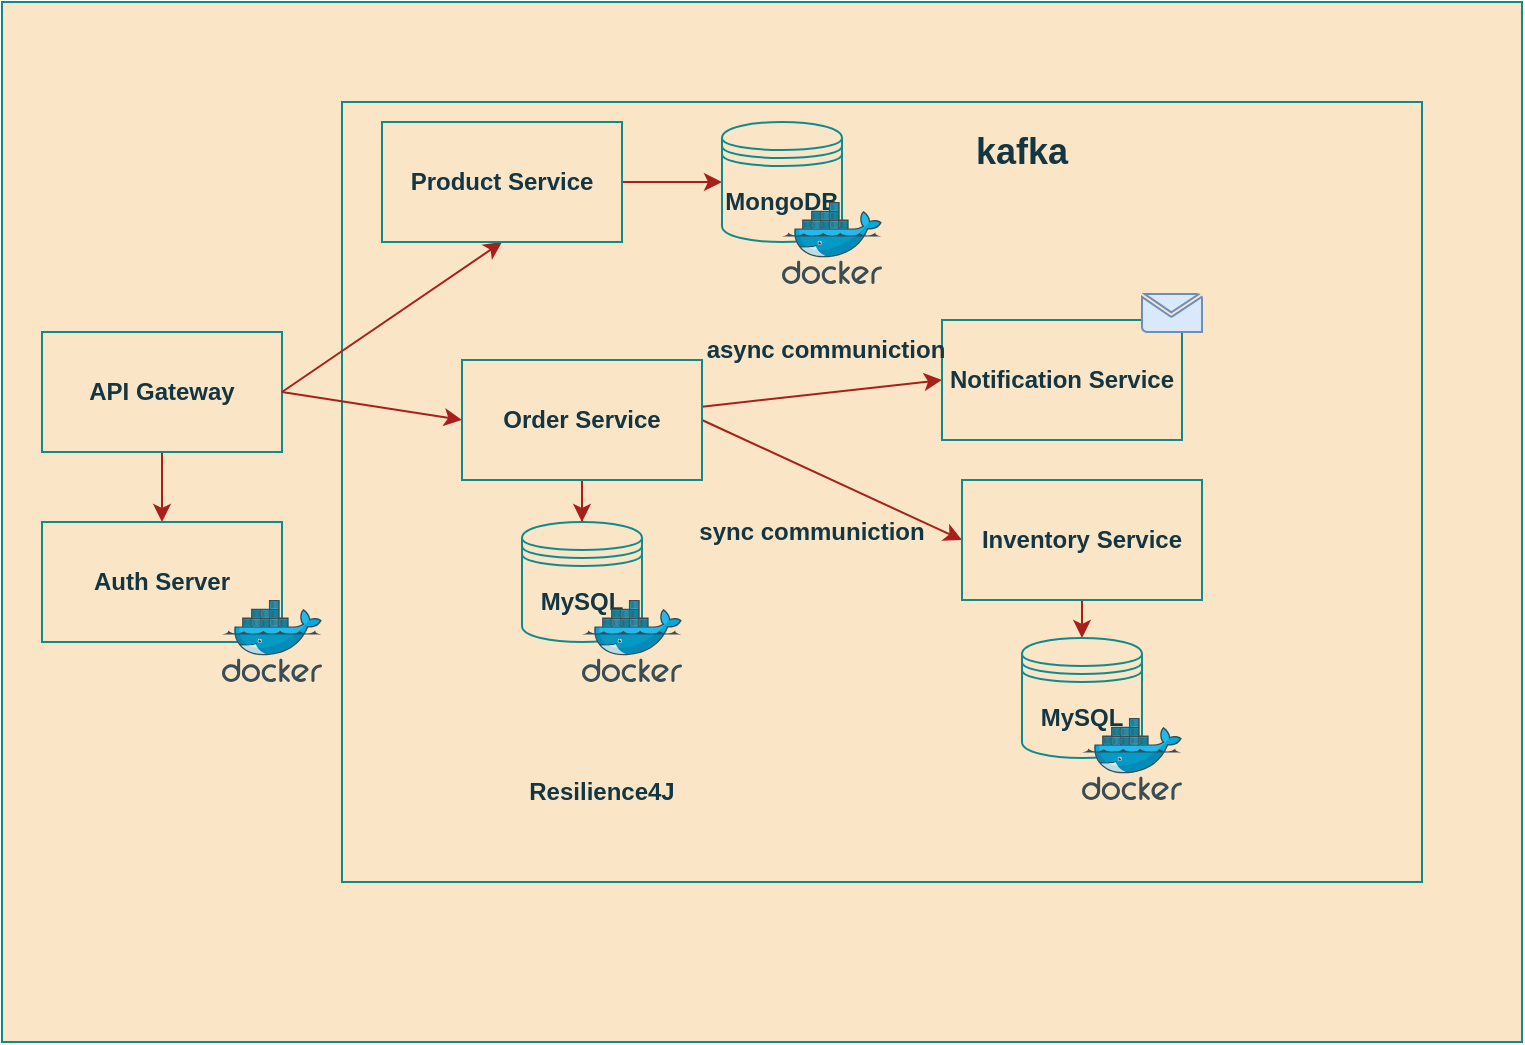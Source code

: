 <mxfile version="24.7.17">
  <diagram name="Page-1" id="Y1iWMV8WZuOJa0O4Jppz">
    <mxGraphModel dx="1326" dy="784" grid="1" gridSize="10" guides="1" tooltips="1" connect="1" arrows="1" fold="1" page="1" pageScale="1" pageWidth="850" pageHeight="1100" math="0" shadow="0">
      <root>
        <mxCell id="0" />
        <mxCell id="1" parent="0" />
        <mxCell id="PVFEniCqXc0Eb_ZrgXYD-1" value="" style="rounded=0;whiteSpace=wrap;html=1;labelBackgroundColor=none;fillColor=#FAE5C7;strokeColor=#0F8B8D;fontColor=#143642;" vertex="1" parent="1">
          <mxGeometry x="20" y="210" width="760" height="520" as="geometry" />
        </mxCell>
        <mxCell id="PVFEniCqXc0Eb_ZrgXYD-5" value="" style="edgeStyle=orthogonalEdgeStyle;rounded=0;orthogonalLoop=1;jettySize=auto;html=1;labelBackgroundColor=none;strokeColor=#A8201A;fontColor=default;" edge="1" parent="1" source="PVFEniCqXc0Eb_ZrgXYD-3" target="PVFEniCqXc0Eb_ZrgXYD-4">
          <mxGeometry relative="1" as="geometry" />
        </mxCell>
        <mxCell id="PVFEniCqXc0Eb_ZrgXYD-3" value="&lt;b&gt;API Gateway&lt;/b&gt;" style="rounded=0;whiteSpace=wrap;html=1;labelBackgroundColor=none;fillColor=#FAE5C7;strokeColor=#0F8B8D;fontColor=#143642;" vertex="1" parent="1">
          <mxGeometry x="40" y="375" width="120" height="60" as="geometry" />
        </mxCell>
        <mxCell id="PVFEniCqXc0Eb_ZrgXYD-4" value="&lt;b&gt;Auth Server&lt;/b&gt;" style="whiteSpace=wrap;html=1;rounded=0;labelBackgroundColor=none;fillColor=#FAE5C7;strokeColor=#0F8B8D;fontColor=#143642;" vertex="1" parent="1">
          <mxGeometry x="40" y="470" width="120" height="60" as="geometry" />
        </mxCell>
        <mxCell id="PVFEniCqXc0Eb_ZrgXYD-6" value="" style="image;sketch=0;aspect=fixed;html=1;points=[];align=center;fontSize=12;image=img/lib/mscae/Docker.svg;labelBackgroundColor=none;fillColor=#FAE5C7;strokeColor=#0F8B8D;fontColor=#143642;" vertex="1" parent="1">
          <mxGeometry x="130" y="509" width="50" height="41" as="geometry" />
        </mxCell>
        <mxCell id="PVFEniCqXc0Eb_ZrgXYD-7" value="" style="rounded=0;whiteSpace=wrap;html=1;labelBackgroundColor=none;fillColor=#FAE5C7;strokeColor=#0F8B8D;fontColor=#143642;" vertex="1" parent="1">
          <mxGeometry x="190" y="260" width="540" height="390" as="geometry" />
        </mxCell>
        <mxCell id="PVFEniCqXc0Eb_ZrgXYD-11" style="edgeStyle=orthogonalEdgeStyle;rounded=0;orthogonalLoop=1;jettySize=auto;html=1;entryX=0;entryY=0.5;entryDx=0;entryDy=0;labelBackgroundColor=none;strokeColor=#A8201A;fontColor=default;" edge="1" parent="1" source="PVFEniCqXc0Eb_ZrgXYD-8" target="PVFEniCqXc0Eb_ZrgXYD-9">
          <mxGeometry relative="1" as="geometry" />
        </mxCell>
        <mxCell id="PVFEniCqXc0Eb_ZrgXYD-21" style="rounded=0;orthogonalLoop=1;jettySize=auto;html=1;entryX=0.5;entryY=1;entryDx=0;entryDy=0;exitX=1;exitY=0.5;exitDx=0;exitDy=0;labelBackgroundColor=none;strokeColor=#A8201A;fontColor=default;" edge="1" parent="1" source="PVFEniCqXc0Eb_ZrgXYD-3" target="PVFEniCqXc0Eb_ZrgXYD-8">
          <mxGeometry relative="1" as="geometry">
            <mxPoint x="310" y="650" as="sourcePoint" />
          </mxGeometry>
        </mxCell>
        <mxCell id="PVFEniCqXc0Eb_ZrgXYD-8" value="&lt;b&gt;Product Service&lt;/b&gt;" style="rounded=0;whiteSpace=wrap;html=1;labelBackgroundColor=none;fillColor=#FAE5C7;strokeColor=#0F8B8D;fontColor=#143642;" vertex="1" parent="1">
          <mxGeometry x="210" y="270" width="120" height="60" as="geometry" />
        </mxCell>
        <mxCell id="PVFEniCqXc0Eb_ZrgXYD-9" value="&lt;b&gt;MongoDB&lt;/b&gt;" style="shape=datastore;whiteSpace=wrap;html=1;labelBackgroundColor=none;fillColor=#FAE5C7;strokeColor=#0F8B8D;fontColor=#143642;" vertex="1" parent="1">
          <mxGeometry x="380" y="270" width="60" height="60" as="geometry" />
        </mxCell>
        <mxCell id="PVFEniCqXc0Eb_ZrgXYD-10" value="" style="image;sketch=0;aspect=fixed;html=1;points=[];align=center;fontSize=12;image=img/lib/mscae/Docker.svg;labelBackgroundColor=none;fillColor=#FAE5C7;strokeColor=#0F8B8D;fontColor=#143642;" vertex="1" parent="1">
          <mxGeometry x="410" y="310" width="50" height="41" as="geometry" />
        </mxCell>
        <mxCell id="PVFEniCqXc0Eb_ZrgXYD-12" value="&lt;font style=&quot;font-size: 18px;&quot;&gt;&lt;b&gt;kafka&lt;/b&gt;&lt;/font&gt;" style="text;html=1;align=center;verticalAlign=middle;whiteSpace=wrap;rounded=0;labelBackgroundColor=none;fontColor=#143642;" vertex="1" parent="1">
          <mxGeometry x="500" y="270" width="60" height="30" as="geometry" />
        </mxCell>
        <mxCell id="PVFEniCqXc0Eb_ZrgXYD-24" value="" style="rounded=0;orthogonalLoop=1;jettySize=auto;html=1;entryX=0;entryY=0.5;entryDx=0;entryDy=0;labelBackgroundColor=none;strokeColor=#A8201A;fontColor=default;" edge="1" parent="1" source="PVFEniCqXc0Eb_ZrgXYD-13" target="PVFEniCqXc0Eb_ZrgXYD-23">
          <mxGeometry relative="1" as="geometry" />
        </mxCell>
        <mxCell id="PVFEniCqXc0Eb_ZrgXYD-26" style="rounded=0;orthogonalLoop=1;jettySize=auto;html=1;exitX=1;exitY=0.5;exitDx=0;exitDy=0;entryX=0;entryY=0.5;entryDx=0;entryDy=0;labelBackgroundColor=none;strokeColor=#A8201A;fontColor=default;" edge="1" parent="1" source="PVFEniCqXc0Eb_ZrgXYD-13" target="PVFEniCqXc0Eb_ZrgXYD-25">
          <mxGeometry relative="1" as="geometry" />
        </mxCell>
        <mxCell id="PVFEniCqXc0Eb_ZrgXYD-28" style="edgeStyle=orthogonalEdgeStyle;rounded=0;orthogonalLoop=1;jettySize=auto;html=1;exitX=0.5;exitY=1;exitDx=0;exitDy=0;labelBackgroundColor=none;strokeColor=#A8201A;fontColor=default;" edge="1" parent="1" source="PVFEniCqXc0Eb_ZrgXYD-13" target="PVFEniCqXc0Eb_ZrgXYD-27">
          <mxGeometry relative="1" as="geometry" />
        </mxCell>
        <mxCell id="PVFEniCqXc0Eb_ZrgXYD-35" value="" style="edgeStyle=orthogonalEdgeStyle;rounded=0;orthogonalLoop=1;jettySize=auto;html=1;labelBackgroundColor=none;strokeColor=#A8201A;fontColor=default;" edge="1" parent="1" source="PVFEniCqXc0Eb_ZrgXYD-13" target="PVFEniCqXc0Eb_ZrgXYD-29">
          <mxGeometry relative="1" as="geometry" />
        </mxCell>
        <mxCell id="PVFEniCqXc0Eb_ZrgXYD-13" value="&lt;b&gt;Order Service&lt;/b&gt;" style="rounded=0;whiteSpace=wrap;html=1;labelBackgroundColor=none;fillColor=#FAE5C7;strokeColor=#0F8B8D;fontColor=#143642;" vertex="1" parent="1">
          <mxGeometry x="250" y="389" width="120" height="60" as="geometry" />
        </mxCell>
        <mxCell id="PVFEniCqXc0Eb_ZrgXYD-22" style="rounded=0;orthogonalLoop=1;jettySize=auto;html=1;exitX=1;exitY=0.5;exitDx=0;exitDy=0;entryX=0;entryY=0.5;entryDx=0;entryDy=0;labelBackgroundColor=none;strokeColor=#A8201A;fontColor=default;" edge="1" parent="1" source="PVFEniCqXc0Eb_ZrgXYD-3" target="PVFEniCqXc0Eb_ZrgXYD-13">
          <mxGeometry relative="1" as="geometry">
            <mxPoint x="380" y="340" as="sourcePoint" />
            <mxPoint x="370" y="730" as="targetPoint" />
          </mxGeometry>
        </mxCell>
        <mxCell id="PVFEniCqXc0Eb_ZrgXYD-23" value="&lt;b&gt;Notification Service&lt;/b&gt;" style="whiteSpace=wrap;html=1;rounded=0;labelBackgroundColor=none;fillColor=#FAE5C7;strokeColor=#0F8B8D;fontColor=#143642;" vertex="1" parent="1">
          <mxGeometry x="490" y="369" width="120" height="60" as="geometry" />
        </mxCell>
        <mxCell id="PVFEniCqXc0Eb_ZrgXYD-38" style="edgeStyle=orthogonalEdgeStyle;rounded=0;orthogonalLoop=1;jettySize=auto;html=1;exitX=0.5;exitY=1;exitDx=0;exitDy=0;entryX=0.5;entryY=0;entryDx=0;entryDy=0;labelBackgroundColor=none;strokeColor=#A8201A;fontColor=default;" edge="1" parent="1" source="PVFEniCqXc0Eb_ZrgXYD-25" target="PVFEniCqXc0Eb_ZrgXYD-36">
          <mxGeometry relative="1" as="geometry" />
        </mxCell>
        <mxCell id="PVFEniCqXc0Eb_ZrgXYD-25" value="&lt;b&gt;Inventory Service&lt;/b&gt;" style="whiteSpace=wrap;html=1;rounded=0;labelBackgroundColor=none;fillColor=#FAE5C7;strokeColor=#0F8B8D;fontColor=#143642;" vertex="1" parent="1">
          <mxGeometry x="500" y="449" width="120" height="60" as="geometry" />
        </mxCell>
        <mxCell id="PVFEniCqXc0Eb_ZrgXYD-27" value="&lt;b&gt;MySQL&lt;/b&gt;" style="shape=datastore;whiteSpace=wrap;html=1;labelBackgroundColor=none;fillColor=#FAE5C7;strokeColor=#0F8B8D;fontColor=#143642;" vertex="1" parent="1">
          <mxGeometry x="280" y="470" width="60" height="60" as="geometry" />
        </mxCell>
        <mxCell id="PVFEniCqXc0Eb_ZrgXYD-29" value="" style="image;sketch=0;aspect=fixed;html=1;points=[];align=center;fontSize=12;image=img/lib/mscae/Docker.svg;labelBackgroundColor=none;fillColor=#FAE5C7;strokeColor=#0F8B8D;fontColor=#143642;" vertex="1" parent="1">
          <mxGeometry x="310" y="509" width="50" height="41" as="geometry" />
        </mxCell>
        <mxCell id="PVFEniCqXc0Eb_ZrgXYD-32" value="&lt;b&gt;async communiction&lt;/b&gt;" style="text;html=1;align=center;verticalAlign=middle;whiteSpace=wrap;rounded=0;labelBackgroundColor=none;fontColor=#143642;" vertex="1" parent="1">
          <mxGeometry x="367" y="369" width="130" height="30" as="geometry" />
        </mxCell>
        <mxCell id="PVFEniCqXc0Eb_ZrgXYD-33" value="&lt;div&gt;&lt;b style=&quot;background-color: initial;&quot;&gt;sync communiction&lt;/b&gt;&lt;br&gt;&lt;/div&gt;" style="text;html=1;align=center;verticalAlign=middle;whiteSpace=wrap;rounded=0;labelBackgroundColor=none;fontColor=#143642;" vertex="1" parent="1">
          <mxGeometry x="360" y="460" width="130" height="30" as="geometry" />
        </mxCell>
        <mxCell id="PVFEniCqXc0Eb_ZrgXYD-34" value="" style="shadow=0;dashed=0;html=1;labelPosition=center;verticalLabelPosition=bottom;verticalAlign=top;align=center;outlineConnect=0;shape=mxgraph.veeam.2d.letter;labelBackgroundColor=none;fillColor=#dae8fc;strokeColor=#6c8ebf;" vertex="1" parent="1">
          <mxGeometry x="590" y="356" width="30" height="19" as="geometry" />
        </mxCell>
        <mxCell id="PVFEniCqXc0Eb_ZrgXYD-36" value="&lt;b&gt;MySQL&lt;/b&gt;" style="shape=datastore;whiteSpace=wrap;html=1;labelBackgroundColor=none;fillColor=#FAE5C7;strokeColor=#0F8B8D;fontColor=#143642;" vertex="1" parent="1">
          <mxGeometry x="530" y="528" width="60" height="60" as="geometry" />
        </mxCell>
        <mxCell id="PVFEniCqXc0Eb_ZrgXYD-37" value="" style="image;sketch=0;aspect=fixed;html=1;points=[];align=center;fontSize=12;image=img/lib/mscae/Docker.svg;labelBackgroundColor=none;fillColor=#FAE5C7;strokeColor=#0F8B8D;fontColor=#143642;" vertex="1" parent="1">
          <mxGeometry x="560" y="568" width="50" height="41" as="geometry" />
        </mxCell>
        <mxCell id="PVFEniCqXc0Eb_ZrgXYD-39" value="&lt;b&gt;Resilience4J&lt;/b&gt;" style="text;html=1;align=center;verticalAlign=middle;whiteSpace=wrap;rounded=0;labelBackgroundColor=none;fontColor=#143642;" vertex="1" parent="1">
          <mxGeometry x="290" y="590" width="60" height="30" as="geometry" />
        </mxCell>
      </root>
    </mxGraphModel>
  </diagram>
</mxfile>
